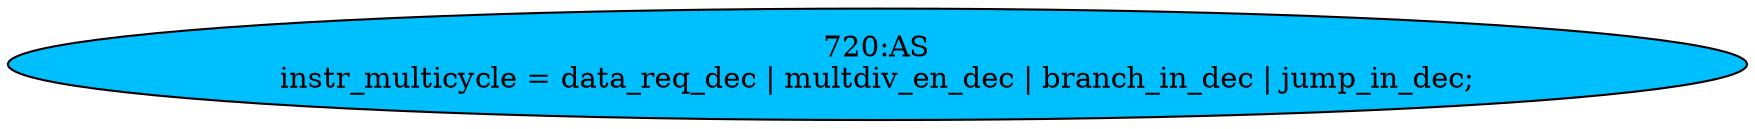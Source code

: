 strict digraph "" {
	node [label="\N"];
	"720:AS"	 [ast="<pyverilog.vparser.ast.Assign object at 0x7f2237101ed0>",
		def_var="['instr_multicycle']",
		fillcolor=deepskyblue,
		label="720:AS
instr_multicycle = data_req_dec | multdiv_en_dec | branch_in_dec | jump_in_dec;",
		statements="[]",
		style=filled,
		typ=Assign,
		use_var="['data_req_dec', 'multdiv_en_dec', 'branch_in_dec', 'jump_in_dec']"];
}
